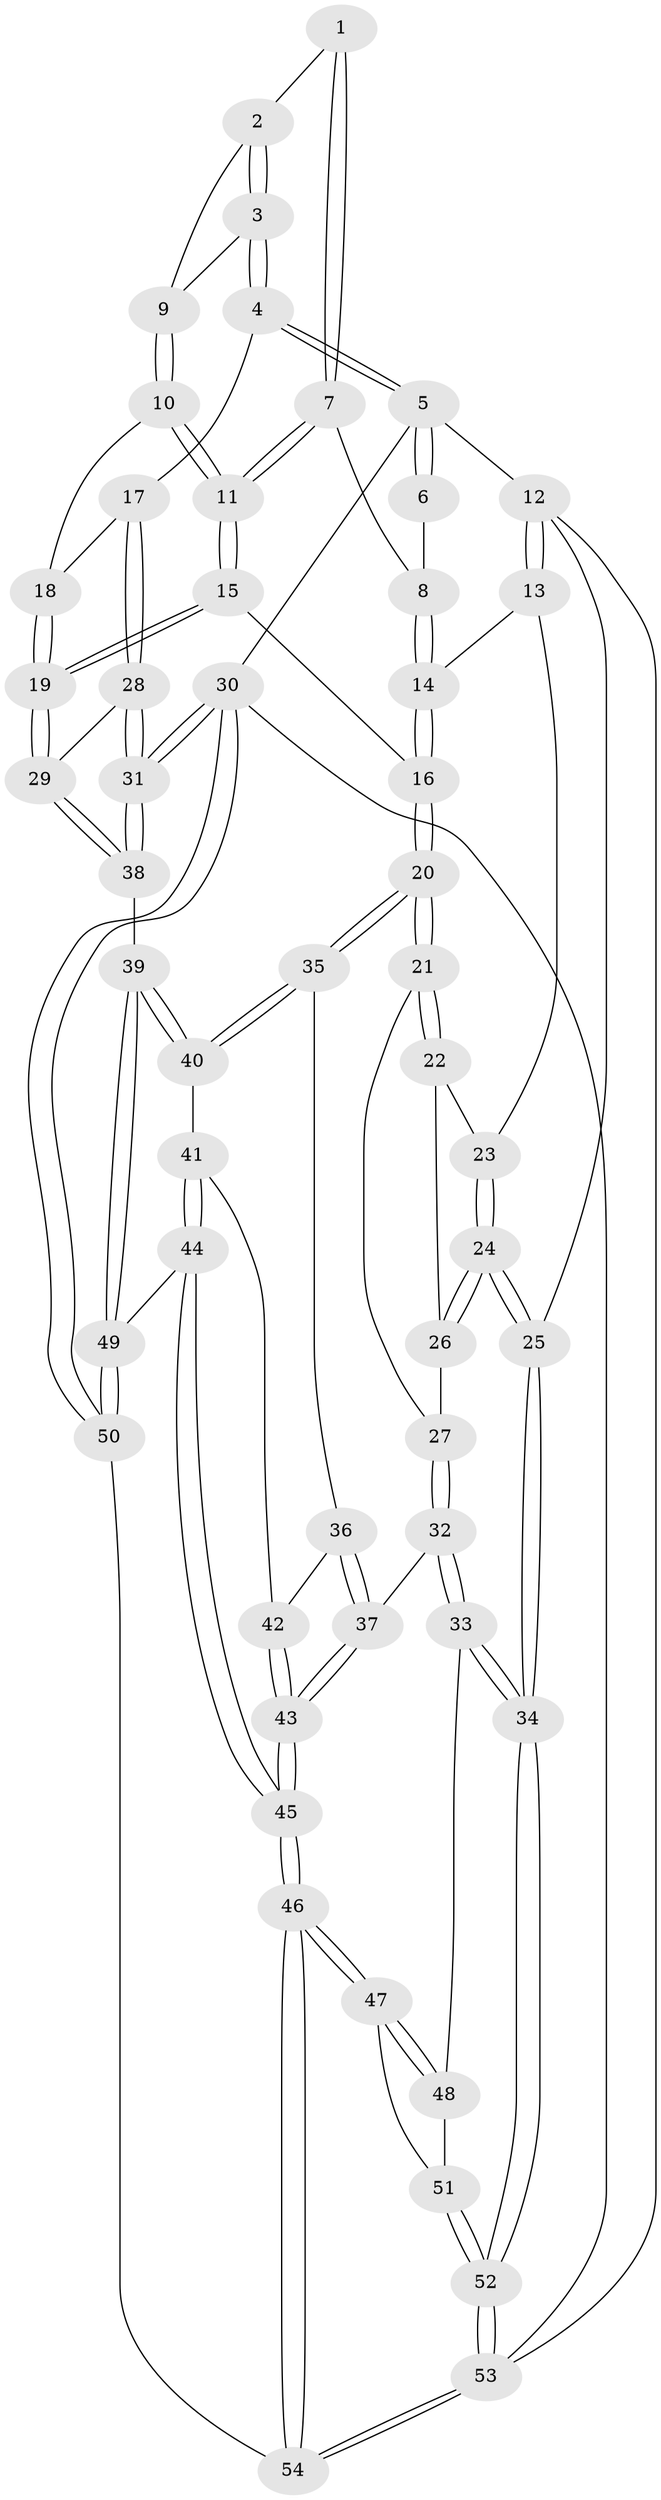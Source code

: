 // coarse degree distribution, {3: 0.1875, 7: 0.125, 2: 0.0625, 5: 0.1875, 4: 0.3125, 6: 0.125}
// Generated by graph-tools (version 1.1) at 2025/21/03/04/25 18:21:43]
// undirected, 54 vertices, 132 edges
graph export_dot {
graph [start="1"]
  node [color=gray90,style=filled];
  1 [pos="+0.7456228687182632+0.0609139095288656"];
  2 [pos="+0.7894861362418689+0.07677746104085743"];
  3 [pos="+1+0.09650955016737275"];
  4 [pos="+1+0.04098557652974394"];
  5 [pos="+1+0"];
  6 [pos="+0.7028422504961205+0"];
  7 [pos="+0.6619347287157176+0.1516739900339322"];
  8 [pos="+0.3441425328980374+0"];
  9 [pos="+0.8033203453751661+0.21866256190971267"];
  10 [pos="+0.7800636693733732+0.2411578411662168"];
  11 [pos="+0.6665874912041523+0.2890298773429022"];
  12 [pos="+0+0"];
  13 [pos="+0.05041308137327278+0"];
  14 [pos="+0.13535494792545283+0"];
  15 [pos="+0.6348109388059415+0.3522236497092339"];
  16 [pos="+0.5690835994609496+0.37692861915328973"];
  17 [pos="+1+0.12499265179905855"];
  18 [pos="+0.9112910964951645+0.3020082000247942"];
  19 [pos="+0.8054232618787681+0.4524790419547852"];
  20 [pos="+0.48438585764588094+0.5039294615833635"];
  21 [pos="+0.2843547395699415+0.4280873999663865"];
  22 [pos="+0.2390095819678397+0.3733096610091313"];
  23 [pos="+0.21394084113823683+0.31662785648060693"];
  24 [pos="+0.031717346883240585+0.5240456304082884"];
  25 [pos="+0+0.614011929543485"];
  26 [pos="+0.12084589072179469+0.47994092414176615"];
  27 [pos="+0.2274346083240157+0.5058812540473311"];
  28 [pos="+1+0.5155789747087117"];
  29 [pos="+0.8370396705517192+0.4914473679335742"];
  30 [pos="+1+1"];
  31 [pos="+1+0.6862841271767453"];
  32 [pos="+0.15387460574902787+0.6812199875241974"];
  33 [pos="+0.06201531176591784+0.689618163981592"];
  34 [pos="+0+0.6172152805970248"];
  35 [pos="+0.4841005082810832+0.5206468336251626"];
  36 [pos="+0.46347546576351023+0.5564745519395748"];
  37 [pos="+0.17086770985014593+0.6852864332471374"];
  38 [pos="+0.7643030842161191+0.7075299374353291"];
  39 [pos="+0.7472847986681094+0.7249206111903835"];
  40 [pos="+0.7218707580986112+0.7099731267598829"];
  41 [pos="+0.5067124186509911+0.7545182035125129"];
  42 [pos="+0.45444014488576395+0.6848866388356237"];
  43 [pos="+0.3289168646824349+0.8353169184059684"];
  44 [pos="+0.5411760290143396+0.8572794704798448"];
  45 [pos="+0.36313123185883406+1"];
  46 [pos="+0.3361459897157944+1"];
  47 [pos="+0.26266064000663125+1"];
  48 [pos="+0.06851348137034531+0.7168609520380321"];
  49 [pos="+0.7439791043101325+0.8463697864660872"];
  50 [pos="+0.9818025268964893+1"];
  51 [pos="+0.06762972822192154+0.9248133952256987"];
  52 [pos="+0+1"];
  53 [pos="+0+1"];
  54 [pos="+0.3410459530018546+1"];
  1 -- 2;
  1 -- 7;
  1 -- 7;
  2 -- 3;
  2 -- 3;
  2 -- 9;
  3 -- 4;
  3 -- 4;
  3 -- 9;
  4 -- 5;
  4 -- 5;
  4 -- 17;
  5 -- 6;
  5 -- 6;
  5 -- 12;
  5 -- 30;
  6 -- 8;
  7 -- 8;
  7 -- 11;
  7 -- 11;
  8 -- 14;
  8 -- 14;
  9 -- 10;
  9 -- 10;
  10 -- 11;
  10 -- 11;
  10 -- 18;
  11 -- 15;
  11 -- 15;
  12 -- 13;
  12 -- 13;
  12 -- 25;
  12 -- 53;
  13 -- 14;
  13 -- 23;
  14 -- 16;
  14 -- 16;
  15 -- 16;
  15 -- 19;
  15 -- 19;
  16 -- 20;
  16 -- 20;
  17 -- 18;
  17 -- 28;
  17 -- 28;
  18 -- 19;
  18 -- 19;
  19 -- 29;
  19 -- 29;
  20 -- 21;
  20 -- 21;
  20 -- 35;
  20 -- 35;
  21 -- 22;
  21 -- 22;
  21 -- 27;
  22 -- 23;
  22 -- 26;
  23 -- 24;
  23 -- 24;
  24 -- 25;
  24 -- 25;
  24 -- 26;
  24 -- 26;
  25 -- 34;
  25 -- 34;
  26 -- 27;
  27 -- 32;
  27 -- 32;
  28 -- 29;
  28 -- 31;
  28 -- 31;
  29 -- 38;
  29 -- 38;
  30 -- 31;
  30 -- 31;
  30 -- 50;
  30 -- 50;
  30 -- 53;
  31 -- 38;
  31 -- 38;
  32 -- 33;
  32 -- 33;
  32 -- 37;
  33 -- 34;
  33 -- 34;
  33 -- 48;
  34 -- 52;
  34 -- 52;
  35 -- 36;
  35 -- 40;
  35 -- 40;
  36 -- 37;
  36 -- 37;
  36 -- 42;
  37 -- 43;
  37 -- 43;
  38 -- 39;
  39 -- 40;
  39 -- 40;
  39 -- 49;
  39 -- 49;
  40 -- 41;
  41 -- 42;
  41 -- 44;
  41 -- 44;
  42 -- 43;
  42 -- 43;
  43 -- 45;
  43 -- 45;
  44 -- 45;
  44 -- 45;
  44 -- 49;
  45 -- 46;
  45 -- 46;
  46 -- 47;
  46 -- 47;
  46 -- 54;
  46 -- 54;
  47 -- 48;
  47 -- 48;
  47 -- 51;
  48 -- 51;
  49 -- 50;
  49 -- 50;
  50 -- 54;
  51 -- 52;
  51 -- 52;
  52 -- 53;
  52 -- 53;
  53 -- 54;
  53 -- 54;
}
